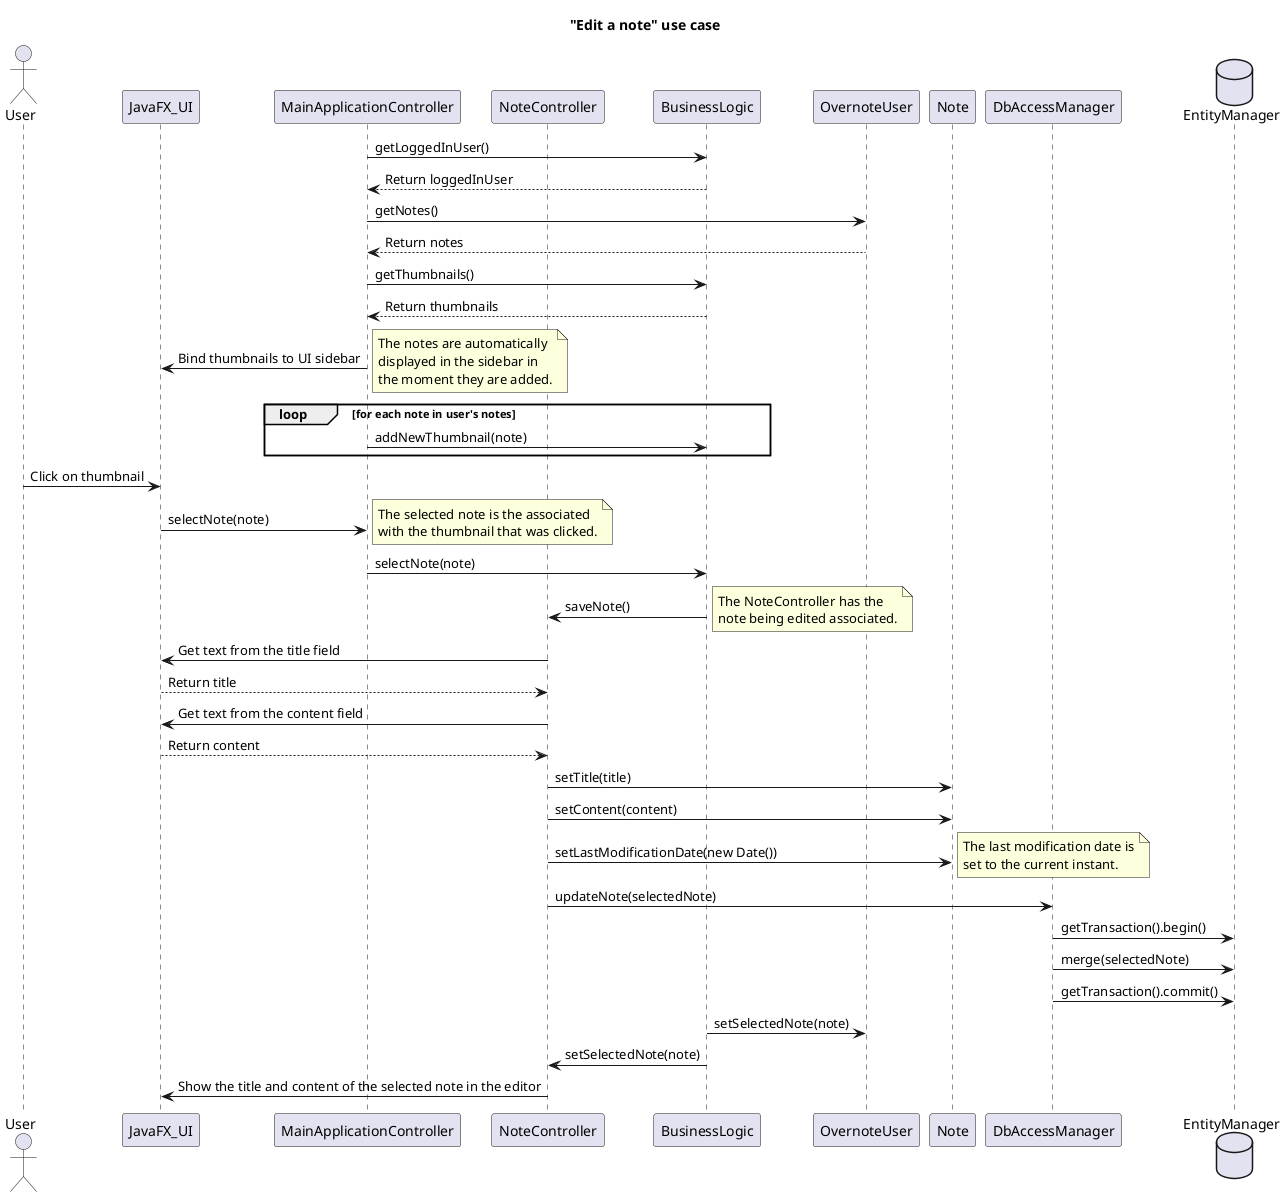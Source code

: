 
@startuml
title "Edit a note" use case

actor User
participant JavaFX_UI as UI
participant MainApplicationController
participant NoteController
participant BusinessLogic
participant OvernoteUser
participant Note
participant DbAccessManager
database EntityManager

MainApplicationController -> BusinessLogic: getLoggedInUser()
BusinessLogic --> MainApplicationController: Return loggedInUser
MainApplicationController -> OvernoteUser: getNotes()
OvernoteUser --> MainApplicationController: Return notes

MainApplicationController ->  BusinessLogic: getThumbnails()
BusinessLogic --> MainApplicationController: Return thumbnails
MainApplicationController -> UI: Bind thumbnails to UI sidebar

note right
    The notes are automatically
    displayed in the sidebar in
    the moment they are added.
end note

loop for each note in user's notes
    MainApplicationController -> BusinessLogic: addNewThumbnail(note)
end loop

User -> UI: Click on thumbnail
UI -> MainApplicationController: selectNote(note)
note right
    The selected note is the associated
    with the thumbnail that was clicked.
end note

MainApplicationController -> BusinessLogic: selectNote(note)
BusinessLogic -> NoteController: saveNote()
note right
    The NoteController has the
    note being edited associated.
end note
NoteController -> UI: Get text from the title field
UI --> NoteController: Return title
NoteController -> UI: Get text from the content field
UI --> NoteController: Return content
NoteController -> Note: setTitle(title)
NoteController -> Note: setContent(content)
NoteController -> Note: setLastModificationDate(new Date())
note right
    The last modification date is
    set to the current instant.
end note

NoteController -> DbAccessManager: updateNote(selectedNote)
DbAccessManager -> EntityManager: getTransaction().begin()
DbAccessManager -> EntityManager: merge(selectedNote)
DbAccessManager -> EntityManager: getTransaction().commit()

BusinessLogic -> OvernoteUser: setSelectedNote(note)
BusinessLogic -> NoteController: setSelectedNote(note)
NoteController -> UI: Show the title and content of the selected note in the editor


@enduml